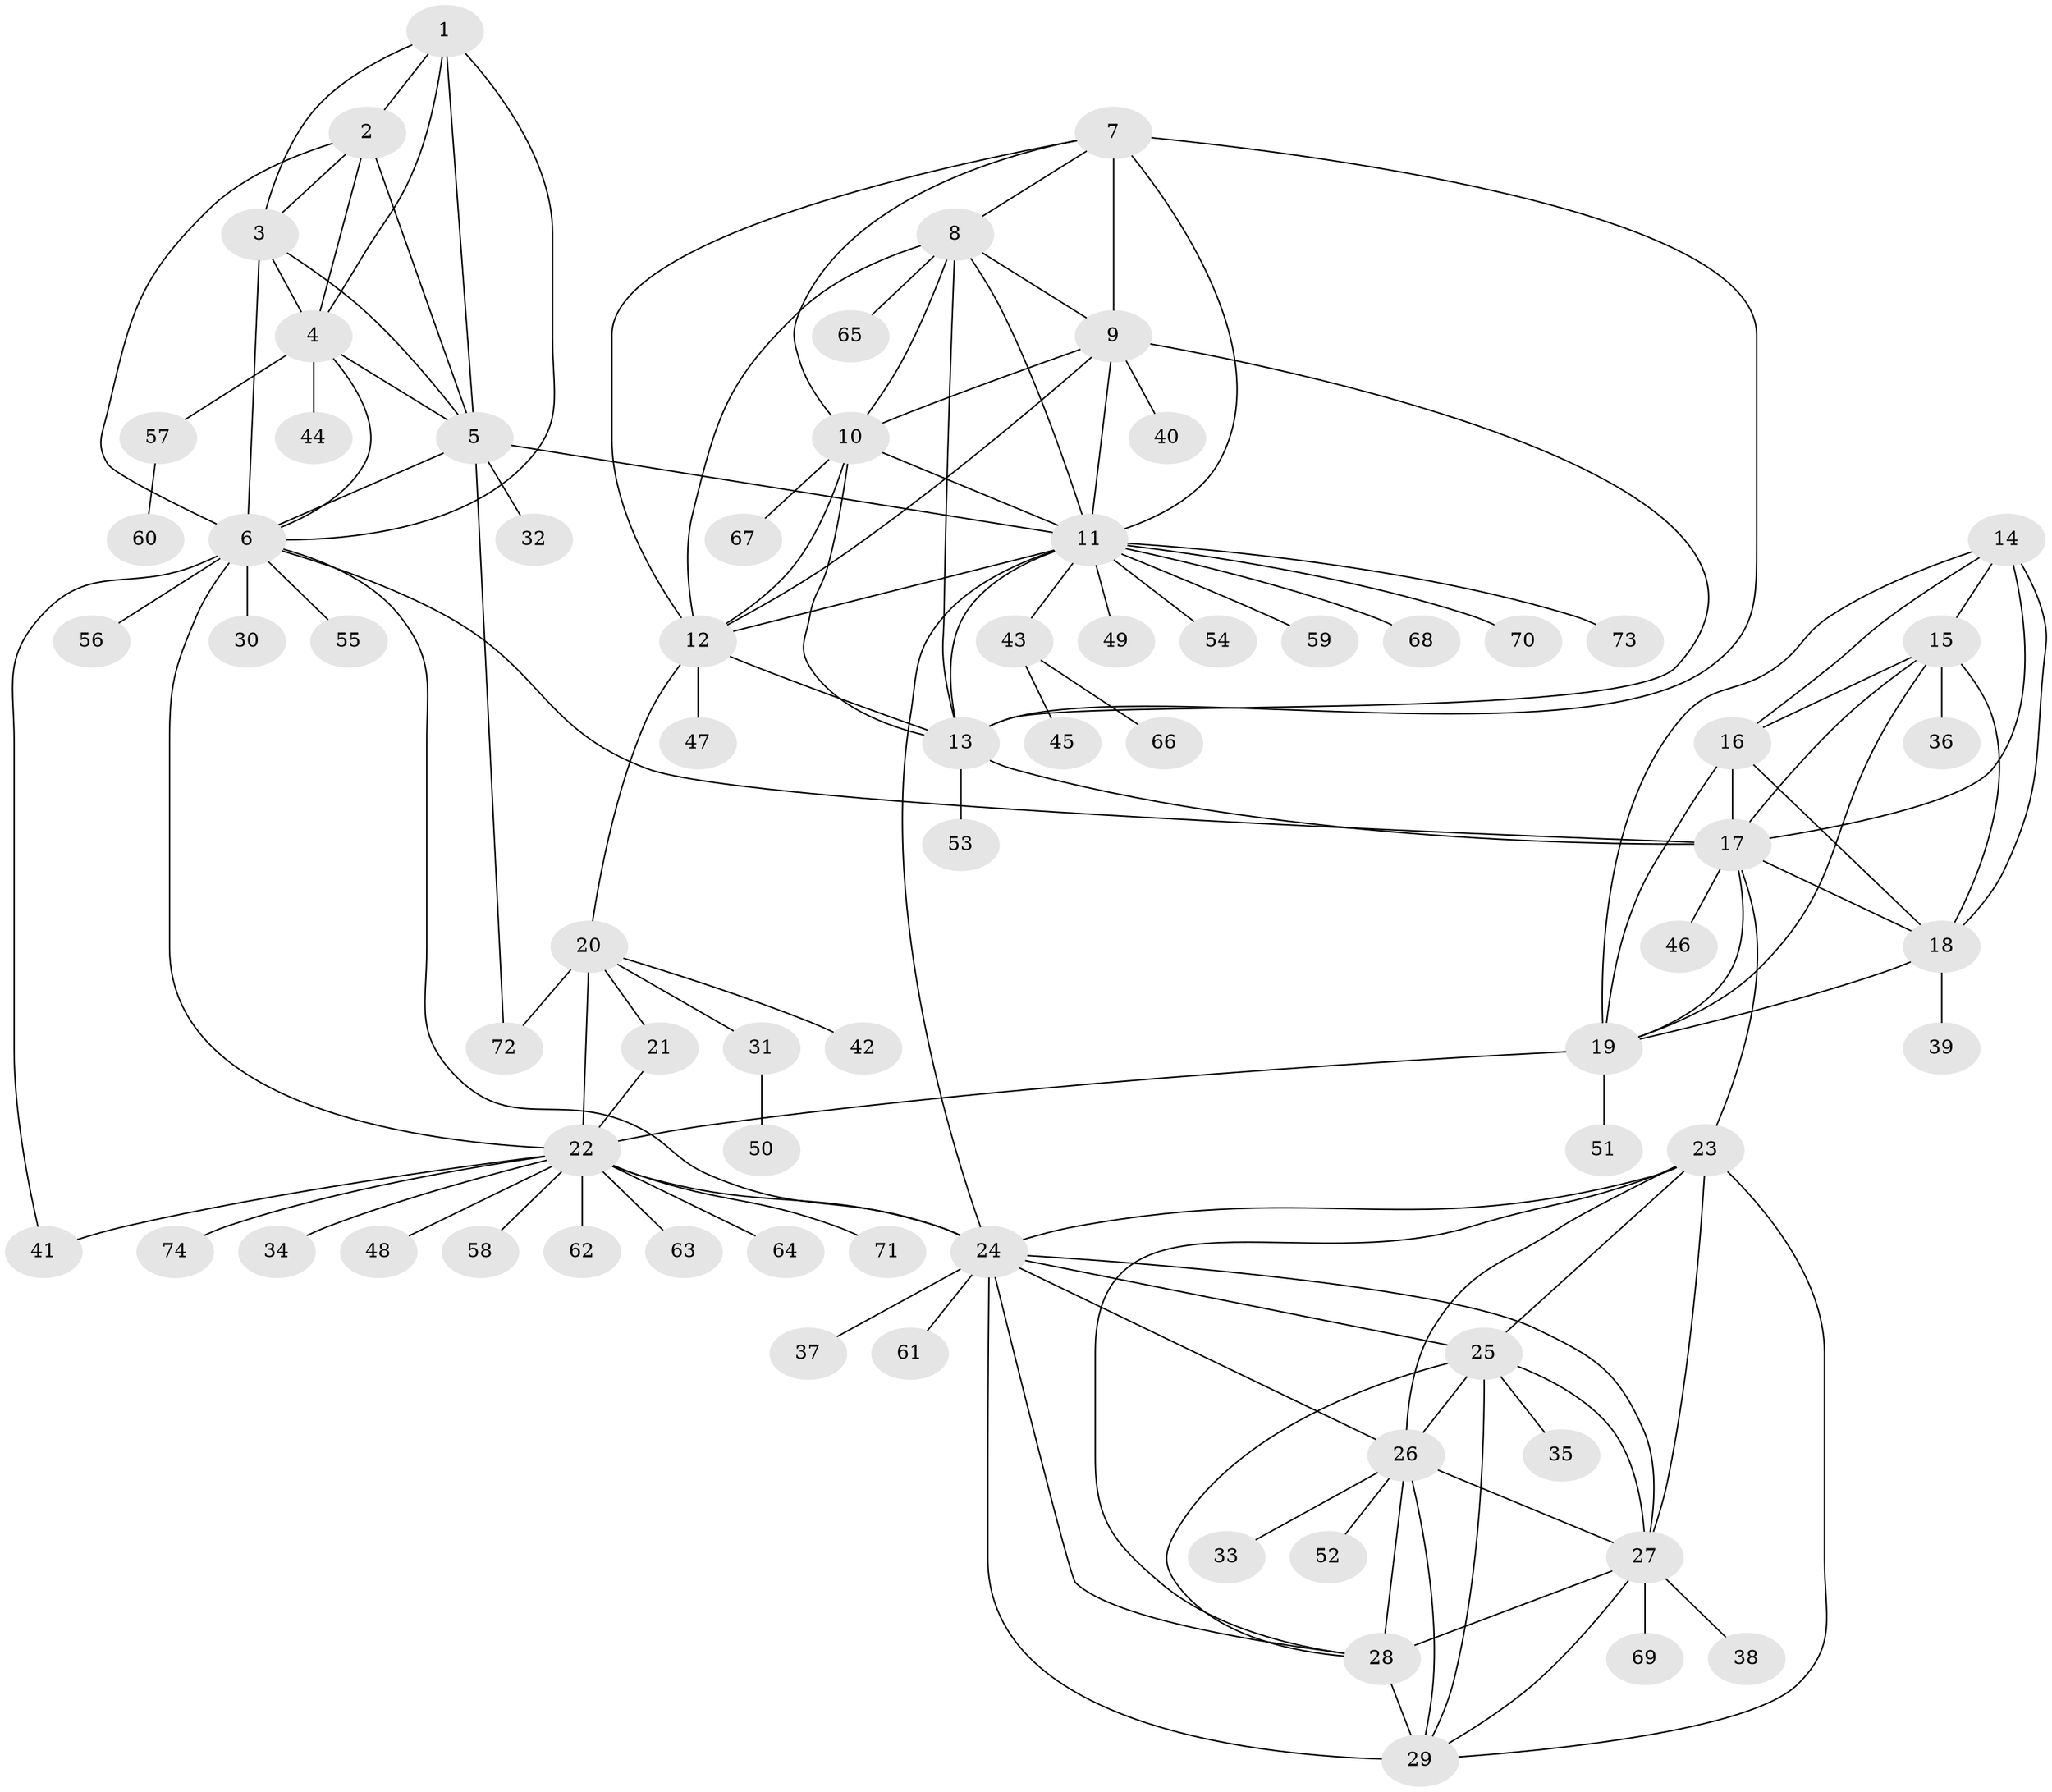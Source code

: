 // original degree distribution, {6: 0.034482758620689655, 8: 0.06206896551724138, 7: 0.020689655172413793, 9: 0.04827586206896552, 12: 0.020689655172413793, 18: 0.006896551724137931, 16: 0.006896551724137931, 10: 0.027586206896551724, 13: 0.006896551724137931, 14: 0.006896551724137931, 1: 0.6413793103448275, 3: 0.013793103448275862, 2: 0.09655172413793103, 4: 0.006896551724137931}
// Generated by graph-tools (version 1.1) at 2025/37/03/09/25 02:37:19]
// undirected, 74 vertices, 132 edges
graph export_dot {
graph [start="1"]
  node [color=gray90,style=filled];
  1;
  2;
  3;
  4;
  5;
  6;
  7;
  8;
  9;
  10;
  11;
  12;
  13;
  14;
  15;
  16;
  17;
  18;
  19;
  20;
  21;
  22;
  23;
  24;
  25;
  26;
  27;
  28;
  29;
  30;
  31;
  32;
  33;
  34;
  35;
  36;
  37;
  38;
  39;
  40;
  41;
  42;
  43;
  44;
  45;
  46;
  47;
  48;
  49;
  50;
  51;
  52;
  53;
  54;
  55;
  56;
  57;
  58;
  59;
  60;
  61;
  62;
  63;
  64;
  65;
  66;
  67;
  68;
  69;
  70;
  71;
  72;
  73;
  74;
  1 -- 2 [weight=3.0];
  1 -- 3 [weight=2.0];
  1 -- 4 [weight=2.0];
  1 -- 5 [weight=2.0];
  1 -- 6 [weight=2.0];
  2 -- 3 [weight=1.0];
  2 -- 4 [weight=1.0];
  2 -- 5 [weight=1.0];
  2 -- 6 [weight=1.0];
  3 -- 4 [weight=1.0];
  3 -- 5 [weight=1.0];
  3 -- 6 [weight=1.0];
  4 -- 5 [weight=1.0];
  4 -- 6 [weight=1.0];
  4 -- 44 [weight=1.0];
  4 -- 57 [weight=1.0];
  5 -- 6 [weight=1.0];
  5 -- 11 [weight=1.0];
  5 -- 32 [weight=3.0];
  5 -- 72 [weight=1.0];
  6 -- 17 [weight=1.0];
  6 -- 22 [weight=1.0];
  6 -- 24 [weight=1.0];
  6 -- 30 [weight=5.0];
  6 -- 41 [weight=1.0];
  6 -- 55 [weight=1.0];
  6 -- 56 [weight=1.0];
  7 -- 8 [weight=1.0];
  7 -- 9 [weight=1.0];
  7 -- 10 [weight=1.0];
  7 -- 11 [weight=1.0];
  7 -- 12 [weight=1.0];
  7 -- 13 [weight=2.0];
  8 -- 9 [weight=1.0];
  8 -- 10 [weight=1.0];
  8 -- 11 [weight=1.0];
  8 -- 12 [weight=1.0];
  8 -- 13 [weight=1.0];
  8 -- 65 [weight=2.0];
  9 -- 10 [weight=1.0];
  9 -- 11 [weight=1.0];
  9 -- 12 [weight=1.0];
  9 -- 13 [weight=1.0];
  9 -- 40 [weight=2.0];
  10 -- 11 [weight=1.0];
  10 -- 12 [weight=1.0];
  10 -- 13 [weight=1.0];
  10 -- 67 [weight=1.0];
  11 -- 12 [weight=1.0];
  11 -- 13 [weight=1.0];
  11 -- 24 [weight=1.0];
  11 -- 43 [weight=1.0];
  11 -- 49 [weight=1.0];
  11 -- 54 [weight=1.0];
  11 -- 59 [weight=1.0];
  11 -- 68 [weight=1.0];
  11 -- 70 [weight=1.0];
  11 -- 73 [weight=1.0];
  12 -- 13 [weight=1.0];
  12 -- 20 [weight=1.0];
  12 -- 47 [weight=2.0];
  13 -- 17 [weight=1.0];
  13 -- 53 [weight=1.0];
  14 -- 15 [weight=1.0];
  14 -- 16 [weight=1.0];
  14 -- 17 [weight=2.0];
  14 -- 18 [weight=1.0];
  14 -- 19 [weight=1.0];
  15 -- 16 [weight=1.0];
  15 -- 17 [weight=2.0];
  15 -- 18 [weight=1.0];
  15 -- 19 [weight=1.0];
  15 -- 36 [weight=3.0];
  16 -- 17 [weight=4.0];
  16 -- 18 [weight=1.0];
  16 -- 19 [weight=1.0];
  17 -- 18 [weight=2.0];
  17 -- 19 [weight=2.0];
  17 -- 23 [weight=1.0];
  17 -- 46 [weight=1.0];
  18 -- 19 [weight=1.0];
  18 -- 39 [weight=5.0];
  19 -- 22 [weight=1.0];
  19 -- 51 [weight=2.0];
  20 -- 21 [weight=1.0];
  20 -- 22 [weight=5.0];
  20 -- 31 [weight=1.0];
  20 -- 42 [weight=3.0];
  20 -- 72 [weight=1.0];
  21 -- 22 [weight=5.0];
  22 -- 24 [weight=1.0];
  22 -- 34 [weight=1.0];
  22 -- 41 [weight=1.0];
  22 -- 48 [weight=1.0];
  22 -- 58 [weight=1.0];
  22 -- 62 [weight=2.0];
  22 -- 63 [weight=1.0];
  22 -- 64 [weight=1.0];
  22 -- 71 [weight=1.0];
  22 -- 74 [weight=1.0];
  23 -- 24 [weight=1.0];
  23 -- 25 [weight=1.0];
  23 -- 26 [weight=1.0];
  23 -- 27 [weight=1.0];
  23 -- 28 [weight=1.0];
  23 -- 29 [weight=1.0];
  24 -- 25 [weight=1.0];
  24 -- 26 [weight=1.0];
  24 -- 27 [weight=1.0];
  24 -- 28 [weight=1.0];
  24 -- 29 [weight=1.0];
  24 -- 37 [weight=1.0];
  24 -- 61 [weight=1.0];
  25 -- 26 [weight=1.0];
  25 -- 27 [weight=1.0];
  25 -- 28 [weight=1.0];
  25 -- 29 [weight=1.0];
  25 -- 35 [weight=1.0];
  26 -- 27 [weight=1.0];
  26 -- 28 [weight=1.0];
  26 -- 29 [weight=1.0];
  26 -- 33 [weight=1.0];
  26 -- 52 [weight=1.0];
  27 -- 28 [weight=1.0];
  27 -- 29 [weight=1.0];
  27 -- 38 [weight=2.0];
  27 -- 69 [weight=1.0];
  28 -- 29 [weight=3.0];
  31 -- 50 [weight=1.0];
  43 -- 45 [weight=1.0];
  43 -- 66 [weight=1.0];
  57 -- 60 [weight=1.0];
}
